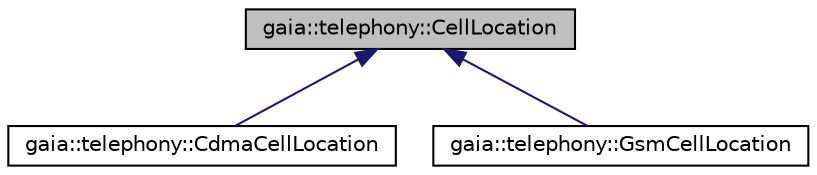 digraph G
{
  edge [fontname="Helvetica",fontsize="10",labelfontname="Helvetica",labelfontsize="10"];
  node [fontname="Helvetica",fontsize="10",shape=record];
  Node1 [label="gaia::telephony::CellLocation",height=0.2,width=0.4,color="black", fillcolor="grey75", style="filled" fontcolor="black"];
  Node1 -> Node2 [dir=back,color="midnightblue",fontsize="10",style="solid",fontname="Helvetica"];
  Node2 [label="gaia::telephony::CdmaCellLocation",height=0.2,width=0.4,color="black", fillcolor="white", style="filled",URL="$da/d61/classgaia_1_1telephony_1_1_cdma_cell_location.html"];
  Node1 -> Node3 [dir=back,color="midnightblue",fontsize="10",style="solid",fontname="Helvetica"];
  Node3 [label="gaia::telephony::GsmCellLocation",height=0.2,width=0.4,color="black", fillcolor="white", style="filled",URL="$dd/da4/classgaia_1_1telephony_1_1_gsm_cell_location.html",tooltip="Represents the cell location on a GSM phone."];
}
